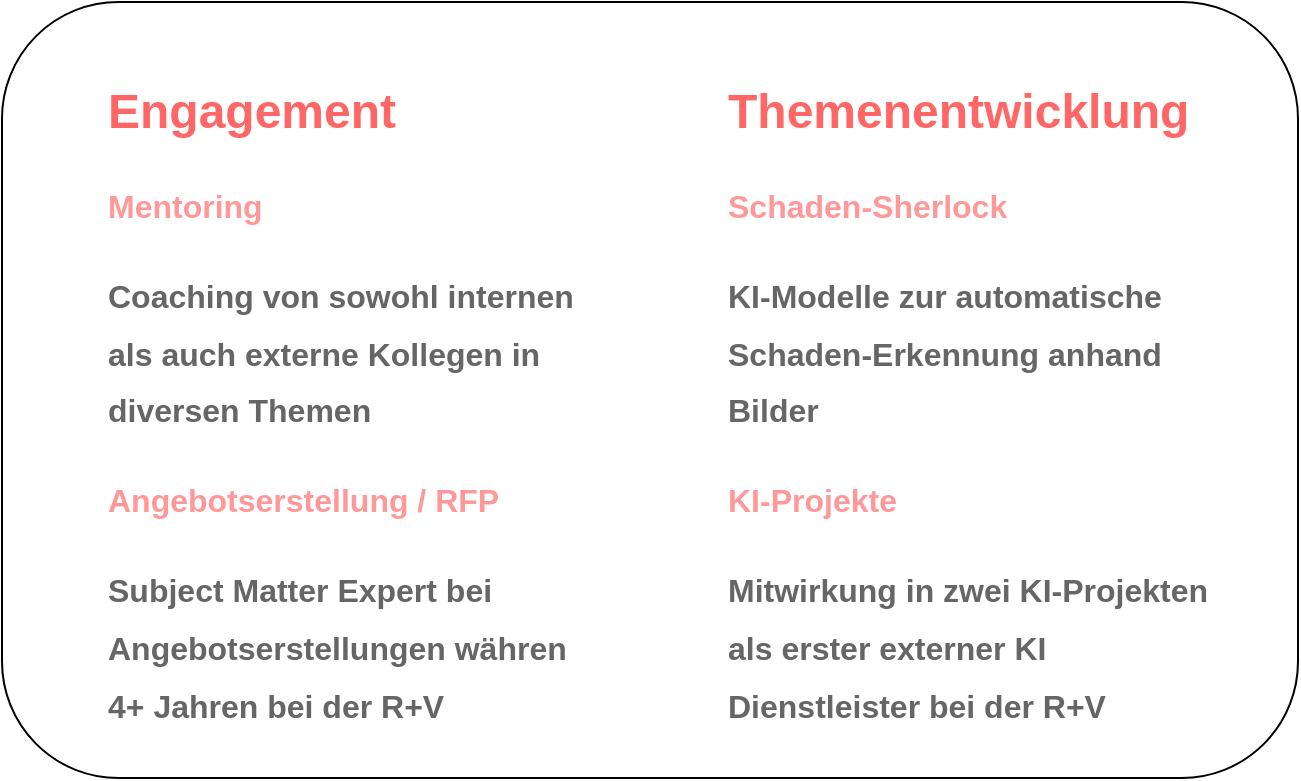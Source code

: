 <mxfile version="13.4.1" type="github">
  <diagram id="cE_NSa8QyI1WMCDkIsqq" name="Page-1">
    <mxGraphModel dx="595" dy="713" grid="0" gridSize="10" guides="1" tooltips="1" connect="1" arrows="1" fold="1" page="1" pageScale="1" pageWidth="827" pageHeight="1169" math="0" shadow="0">
      <root>
        <mxCell id="0" />
        <mxCell id="1" parent="0" />
        <mxCell id="cU7b3j9YrC26auSPxf-I-3" value="" style="rounded=1;whiteSpace=wrap;html=1;" vertex="1" parent="1">
          <mxGeometry x="913" y="77" width="648" height="388" as="geometry" />
        </mxCell>
        <mxCell id="cU7b3j9YrC26auSPxf-I-2" value="" style="group" vertex="1" connectable="0" parent="1">
          <mxGeometry x="961" y="112" width="560" height="340" as="geometry" />
        </mxCell>
        <mxCell id="G4zlCLsH4fVkUfZktx33-1" value="&lt;h1&gt;&lt;font color=&quot;#ff6666&quot;&gt;Themenentwicklung&lt;/font&gt;&lt;/h1&gt;&lt;h1&gt;&lt;font style=&quot;font-size: 16px&quot;&gt;&lt;font color=&quot;#ff9999&quot;&gt;Schaden-Sherlock&lt;/font&gt;&lt;br&gt;&lt;/font&gt;&lt;/h1&gt;&lt;h1&gt;&lt;font style=&quot;font-size: 16px&quot; color=&quot;#666666&quot;&gt;KI-Modelle zur automatische Schaden-Erkennung anhand Bilder&lt;/font&gt;&lt;/h1&gt;&lt;h1&gt;&lt;font color=&quot;#ff9999&quot;&gt;&lt;span style=&quot;font-size: 16px&quot;&gt;KI-Projekte&lt;/span&gt;&lt;/font&gt;&lt;/h1&gt;&lt;div&gt;&lt;h1&gt;&lt;span style=&quot;font-size: 16px&quot;&gt;&lt;font color=&quot;#666666&quot;&gt;Mitwirkung in zwei KI-Projekten als erster externer KI Dienstleister bei der R+V&lt;/font&gt;&lt;/span&gt;&lt;/h1&gt;&lt;/div&gt;" style="text;html=1;strokeColor=none;fillColor=none;spacing=5;spacingTop=-20;whiteSpace=wrap;overflow=hidden;rounded=0;" parent="cU7b3j9YrC26auSPxf-I-2" vertex="1">
          <mxGeometry x="310" width="250" height="340" as="geometry" />
        </mxCell>
        <mxCell id="cU7b3j9YrC26auSPxf-I-1" value="&lt;h1&gt;&lt;span&gt;&lt;font color=&quot;#ff6666&quot;&gt;Engagement&lt;/font&gt;&lt;/span&gt;&lt;/h1&gt;&lt;h1&gt;&lt;font color=&quot;#ff9999&quot;&gt;&lt;span style=&quot;font-size: 16px&quot;&gt;Mentoring&lt;/span&gt;&lt;/font&gt;&lt;/h1&gt;&lt;h1&gt;&lt;font color=&quot;#666666&quot;&gt;&lt;span style=&quot;font-size: 16px&quot;&gt;Coaching von sowohl internen als auch externe Kollegen in diversen Themen&amp;nbsp;&lt;/span&gt;&lt;/font&gt;&lt;/h1&gt;&lt;h1&gt;&lt;font color=&quot;#ff9999&quot;&gt;&lt;span style=&quot;font-size: 16px&quot;&gt;Angebotserstellung / RFP&lt;/span&gt;&lt;/font&gt;&lt;/h1&gt;&lt;div&gt;&lt;h1&gt;&lt;span style=&quot;font-size: 16px&quot;&gt;&lt;font color=&quot;#666666&quot;&gt;Subject Matter Expert bei Angebotserstellungen währen 4+ Jahren bei der R+V&lt;/font&gt;&lt;/span&gt;&lt;/h1&gt;&lt;/div&gt;" style="text;html=1;strokeColor=none;fillColor=none;spacing=5;spacingTop=-20;whiteSpace=wrap;overflow=hidden;rounded=0;" vertex="1" parent="cU7b3j9YrC26auSPxf-I-2">
          <mxGeometry width="250" height="340" as="geometry" />
        </mxCell>
      </root>
    </mxGraphModel>
  </diagram>
</mxfile>
